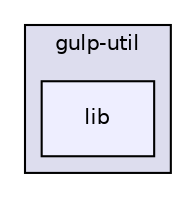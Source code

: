 digraph "gulp-src/node_modules/gulp-uglify/node_modules/gulp-util/lib" {
  compound=true
  node [ fontsize="10", fontname="Helvetica"];
  edge [ labelfontsize="10", labelfontname="Helvetica"];
  subgraph clusterdir_e58ab0186308766d319d210214e188f5 {
    graph [ bgcolor="#ddddee", pencolor="black", label="gulp-util" fontname="Helvetica", fontsize="10", URL="dir_e58ab0186308766d319d210214e188f5.html"]
  dir_347555ed1fdb3875e3ed382691b3129f [shape=box, label="lib", style="filled", fillcolor="#eeeeff", pencolor="black", URL="dir_347555ed1fdb3875e3ed382691b3129f.html"];
  }
}
